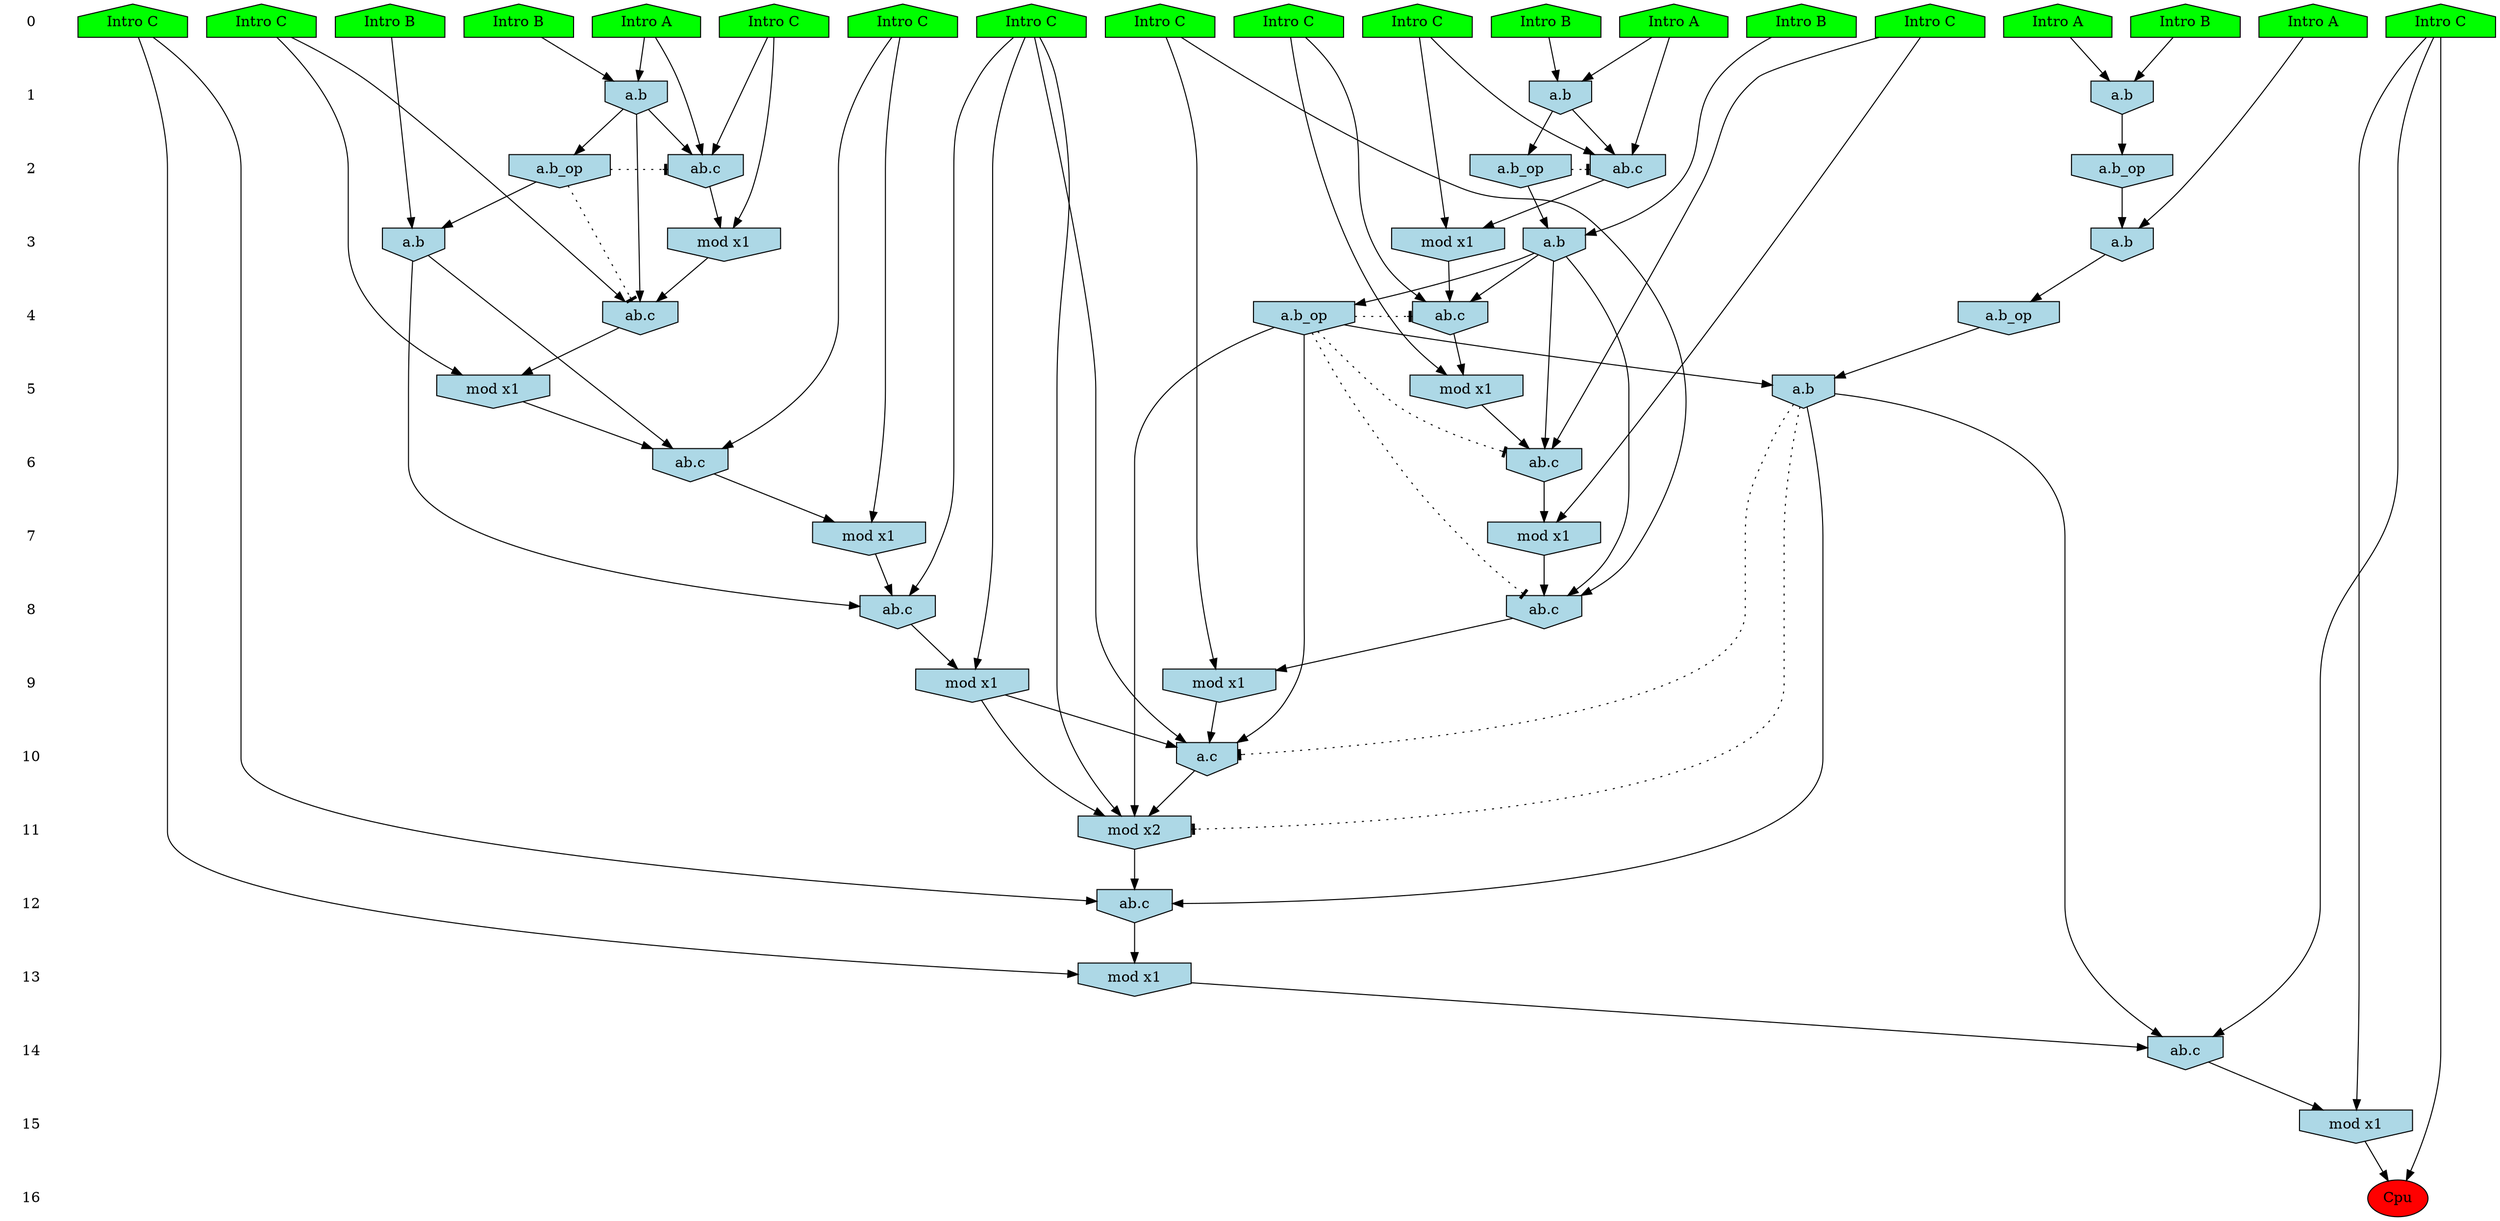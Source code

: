 /* Compression of 1 causal flows obtained in average at 1.502301E+01 t.u */
/* Compressed causal flows were: [2474] */
digraph G{
 ranksep=.5 ; 
{ rank = same ; "0" [shape=plaintext] ; node_1 [label ="Intro B", shape=house, style=filled, fillcolor=green] ;
node_2 [label ="Intro A", shape=house, style=filled, fillcolor=green] ;
node_3 [label ="Intro A", shape=house, style=filled, fillcolor=green] ;
node_4 [label ="Intro A", shape=house, style=filled, fillcolor=green] ;
node_5 [label ="Intro B", shape=house, style=filled, fillcolor=green] ;
node_6 [label ="Intro A", shape=house, style=filled, fillcolor=green] ;
node_7 [label ="Intro B", shape=house, style=filled, fillcolor=green] ;
node_8 [label ="Intro B", shape=house, style=filled, fillcolor=green] ;
node_9 [label ="Intro B", shape=house, style=filled, fillcolor=green] ;
node_10 [label ="Intro C", shape=house, style=filled, fillcolor=green] ;
node_11 [label ="Intro C", shape=house, style=filled, fillcolor=green] ;
node_12 [label ="Intro C", shape=house, style=filled, fillcolor=green] ;
node_13 [label ="Intro C", shape=house, style=filled, fillcolor=green] ;
node_14 [label ="Intro C", shape=house, style=filled, fillcolor=green] ;
node_15 [label ="Intro C", shape=house, style=filled, fillcolor=green] ;
node_16 [label ="Intro C", shape=house, style=filled, fillcolor=green] ;
node_17 [label ="Intro C", shape=house, style=filled, fillcolor=green] ;
node_18 [label ="Intro C", shape=house, style=filled, fillcolor=green] ;
node_19 [label ="Intro C", shape=house, style=filled, fillcolor=green] ;
}
{ rank = same ; "1" [shape=plaintext] ; node_20 [label="a.b", shape=invhouse, style=filled, fillcolor = lightblue] ;
node_24 [label="a.b", shape=invhouse, style=filled, fillcolor = lightblue] ;
node_25 [label="a.b", shape=invhouse, style=filled, fillcolor = lightblue] ;
}
{ rank = same ; "2" [shape=plaintext] ; node_21 [label="ab.c", shape=invhouse, style=filled, fillcolor = lightblue] ;
node_22 [label="a.b_op", shape=invhouse, style=filled, fillcolor = lightblue] ;
node_26 [label="ab.c", shape=invhouse, style=filled, fillcolor = lightblue] ;
node_34 [label="a.b_op", shape=invhouse, style=filled, fillcolor = lightblue] ;
node_35 [label="a.b_op", shape=invhouse, style=filled, fillcolor = lightblue] ;
}
{ rank = same ; "3" [shape=plaintext] ; node_23 [label="mod x1", shape=invhouse, style=filled, fillcolor = lightblue] ;
node_27 [label="a.b", shape=invhouse, style=filled, fillcolor = lightblue] ;
node_28 [label="mod x1", shape=invhouse, style=filled, fillcolor = lightblue] ;
node_37 [label="a.b", shape=invhouse, style=filled, fillcolor = lightblue] ;
node_42 [label="a.b", shape=invhouse, style=filled, fillcolor = lightblue] ;
}
{ rank = same ; "4" [shape=plaintext] ; node_29 [label="ab.c", shape=invhouse, style=filled, fillcolor = lightblue] ;
node_33 [label="ab.c", shape=invhouse, style=filled, fillcolor = lightblue] ;
node_40 [label="a.b_op", shape=invhouse, style=filled, fillcolor = lightblue] ;
node_44 [label="a.b_op", shape=invhouse, style=filled, fillcolor = lightblue] ;
}
{ rank = same ; "5" [shape=plaintext] ; node_30 [label="mod x1", shape=invhouse, style=filled, fillcolor = lightblue] ;
node_36 [label="mod x1", shape=invhouse, style=filled, fillcolor = lightblue] ;
node_49 [label="a.b", shape=invhouse, style=filled, fillcolor = lightblue] ;
}
{ rank = same ; "6" [shape=plaintext] ; node_31 [label="ab.c", shape=invhouse, style=filled, fillcolor = lightblue] ;
node_41 [label="ab.c", shape=invhouse, style=filled, fillcolor = lightblue] ;
}
{ rank = same ; "7" [shape=plaintext] ; node_32 [label="mod x1", shape=invhouse, style=filled, fillcolor = lightblue] ;
node_43 [label="mod x1", shape=invhouse, style=filled, fillcolor = lightblue] ;
}
{ rank = same ; "8" [shape=plaintext] ; node_38 [label="ab.c", shape=invhouse, style=filled, fillcolor = lightblue] ;
node_45 [label="ab.c", shape=invhouse, style=filled, fillcolor = lightblue] ;
}
{ rank = same ; "9" [shape=plaintext] ; node_39 [label="mod x1", shape=invhouse, style=filled, fillcolor = lightblue] ;
node_46 [label="mod x1", shape=invhouse, style=filled, fillcolor = lightblue] ;
}
{ rank = same ; "10" [shape=plaintext] ; node_47 [label="a.c", shape=invhouse, style=filled, fillcolor = lightblue] ;
}
{ rank = same ; "11" [shape=plaintext] ; node_48 [label="mod x2", shape=invhouse, style=filled, fillcolor = lightblue] ;
}
{ rank = same ; "12" [shape=plaintext] ; node_50 [label="ab.c", shape=invhouse, style=filled, fillcolor = lightblue] ;
}
{ rank = same ; "13" [shape=plaintext] ; node_51 [label="mod x1", shape=invhouse, style=filled, fillcolor = lightblue] ;
}
{ rank = same ; "14" [shape=plaintext] ; node_52 [label="ab.c", shape=invhouse, style=filled, fillcolor = lightblue] ;
}
{ rank = same ; "15" [shape=plaintext] ; node_53 [label="mod x1", shape=invhouse, style=filled, fillcolor = lightblue] ;
}
{ rank = same ; "16" [shape=plaintext] ; node_54 [label ="Cpu", style=filled, fillcolor=red] ;
}
"0" -> "1" [style="invis"]; 
"1" -> "2" [style="invis"]; 
"2" -> "3" [style="invis"]; 
"3" -> "4" [style="invis"]; 
"4" -> "5" [style="invis"]; 
"5" -> "6" [style="invis"]; 
"6" -> "7" [style="invis"]; 
"7" -> "8" [style="invis"]; 
"8" -> "9" [style="invis"]; 
"9" -> "10" [style="invis"]; 
"10" -> "11" [style="invis"]; 
"11" -> "12" [style="invis"]; 
"12" -> "13" [style="invis"]; 
"13" -> "14" [style="invis"]; 
"14" -> "15" [style="invis"]; 
"15" -> "16" [style="invis"]; 
node_4 -> node_20
node_9 -> node_20
node_4 -> node_21
node_10 -> node_21
node_20 -> node_21
node_20 -> node_22
node_10 -> node_23
node_21 -> node_23
node_6 -> node_24
node_8 -> node_24
node_1 -> node_25
node_2 -> node_25
node_6 -> node_26
node_12 -> node_26
node_24 -> node_26
node_7 -> node_27
node_22 -> node_27
node_12 -> node_28
node_26 -> node_28
node_14 -> node_29
node_23 -> node_29
node_27 -> node_29
node_14 -> node_30
node_29 -> node_30
node_19 -> node_31
node_27 -> node_31
node_30 -> node_31
node_19 -> node_32
node_31 -> node_32
node_15 -> node_33
node_24 -> node_33
node_28 -> node_33
node_25 -> node_34
node_24 -> node_35
node_15 -> node_36
node_33 -> node_36
node_5 -> node_37
node_35 -> node_37
node_16 -> node_38
node_27 -> node_38
node_32 -> node_38
node_16 -> node_39
node_38 -> node_39
node_27 -> node_40
node_18 -> node_41
node_36 -> node_41
node_37 -> node_41
node_3 -> node_42
node_34 -> node_42
node_18 -> node_43
node_41 -> node_43
node_42 -> node_44
node_17 -> node_45
node_37 -> node_45
node_43 -> node_45
node_17 -> node_46
node_45 -> node_46
node_17 -> node_47
node_39 -> node_47
node_40 -> node_47
node_46 -> node_47
node_17 -> node_48
node_40 -> node_48
node_46 -> node_48
node_47 -> node_48
node_40 -> node_49
node_44 -> node_49
node_11 -> node_50
node_48 -> node_50
node_49 -> node_50
node_11 -> node_51
node_50 -> node_51
node_13 -> node_52
node_49 -> node_52
node_51 -> node_52
node_13 -> node_53
node_52 -> node_53
node_13 -> node_54
node_53 -> node_54
node_22 -> node_21 [style=dotted, arrowhead = tee] 
node_35 -> node_33 [style=dotted, arrowhead = tee] 
node_35 -> node_26 [style=dotted, arrowhead = tee] 
node_40 -> node_38 [style=dotted, arrowhead = tee] 
node_40 -> node_31 [style=dotted, arrowhead = tee] 
node_40 -> node_29 [style=dotted, arrowhead = tee] 
node_49 -> node_48 [style=dotted, arrowhead = tee] 
node_49 -> node_47 [style=dotted, arrowhead = tee] 
}
/*
 Dot generation time: 0.000208
*/